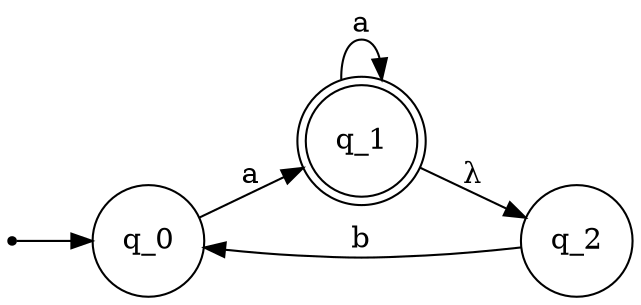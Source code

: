 digraph nfa_4 {
	rankdir=LR;
	size="8,5"
	node [shape=point]; qi
	node [shape=doublecircle]; q_1
	node [shape=circle]
	qi -> q_0
	q_0 -> q_1 [label="a"];
	q_1 -> q_2 [label="λ"];
	q_2 -> q_0 [label="b"];
	q_1 -> q_1 [label="a"];
}
